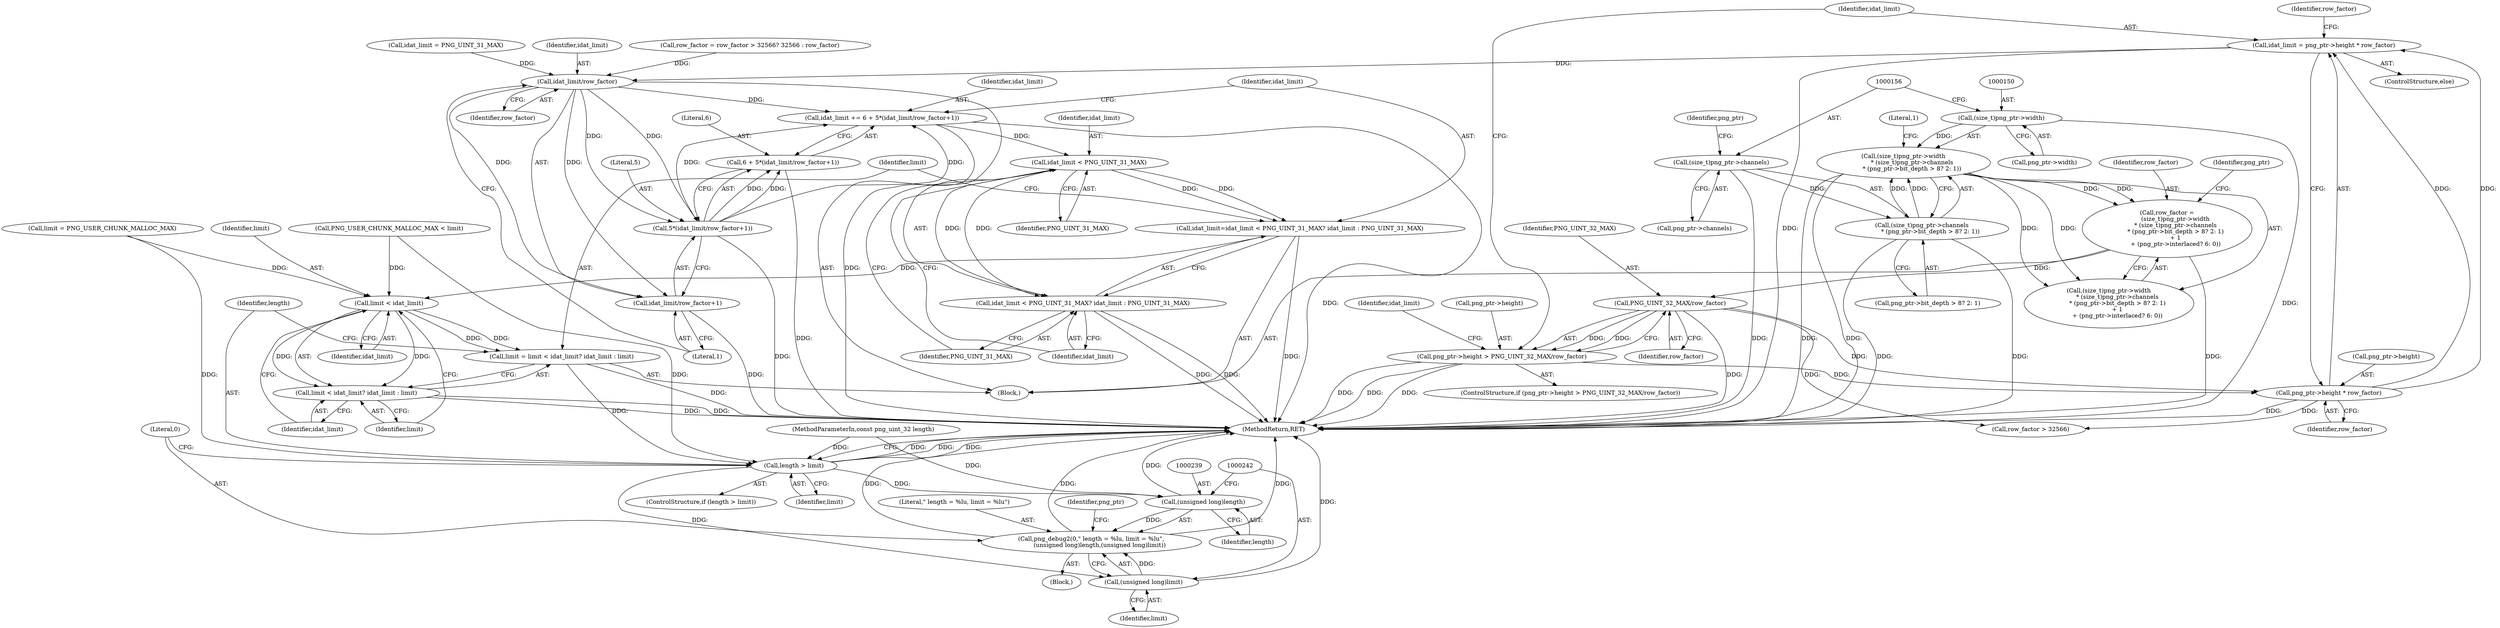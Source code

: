 digraph "0_libpng_8a05766cb74af05c04c53e6c9d60c13fc4d59bf2@integer" {
"1000188" [label="(Call,idat_limit = png_ptr->height * row_factor)"];
"1000190" [label="(Call,png_ptr->height * row_factor)"];
"1000177" [label="(Call,png_ptr->height > PNG_UINT_32_MAX/row_factor)"];
"1000181" [label="(Call,PNG_UINT_32_MAX/row_factor)"];
"1000145" [label="(Call,row_factor =\n         (size_t)png_ptr->width\n         * (size_t)png_ptr->channels\n         * (png_ptr->bit_depth > 8? 2: 1)\n         + 1\n         + (png_ptr->interlaced? 6: 0))"];
"1000148" [label="(Call,(size_t)png_ptr->width\n         * (size_t)png_ptr->channels\n         * (png_ptr->bit_depth > 8? 2: 1))"];
"1000149" [label="(Call,(size_t)png_ptr->width)"];
"1000154" [label="(Call,(size_t)png_ptr->channels\n         * (png_ptr->bit_depth > 8? 2: 1))"];
"1000155" [label="(Call,(size_t)png_ptr->channels)"];
"1000210" [label="(Call,idat_limit/row_factor)"];
"1000203" [label="(Call,idat_limit += 6 + 5*(idat_limit/row_factor+1))"];
"1000217" [label="(Call,idat_limit < PNG_UINT_31_MAX)"];
"1000214" [label="(Call,idat_limit=idat_limit < PNG_UINT_31_MAX? idat_limit : PNG_UINT_31_MAX)"];
"1000225" [label="(Call,limit < idat_limit)"];
"1000222" [label="(Call,limit = limit < idat_limit? idat_limit : limit)"];
"1000231" [label="(Call,length > limit)"];
"1000238" [label="(Call,(unsigned long)length)"];
"1000235" [label="(Call,png_debug2(0,\" length = %lu, limit = %lu\",\n         (unsigned long)length,(unsigned long)limit))"];
"1000241" [label="(Call,(unsigned long)limit)"];
"1000224" [label="(Call,limit < idat_limit? idat_limit : limit)"];
"1000216" [label="(Call,idat_limit < PNG_UINT_31_MAX? idat_limit : PNG_UINT_31_MAX)"];
"1000207" [label="(Call,5*(idat_limit/row_factor+1))"];
"1000205" [label="(Call,6 + 5*(idat_limit/row_factor+1))"];
"1000209" [label="(Call,idat_limit/row_factor+1)"];
"1000226" [label="(Identifier,limit)"];
"1000189" [label="(Identifier,idat_limit)"];
"1000130" [label="(Call,limit = PNG_USER_CHUNK_MALLOC_MAX)"];
"1000206" [label="(Literal,6)"];
"1000184" [label="(Call,idat_limit = PNG_UINT_31_MAX)"];
"1000247" [label="(MethodReturn,RET)"];
"1000220" [label="(Identifier,idat_limit)"];
"1000219" [label="(Identifier,PNG_UINT_31_MAX)"];
"1000204" [label="(Identifier,idat_limit)"];
"1000182" [label="(Identifier,PNG_UINT_32_MAX)"];
"1000145" [label="(Call,row_factor =\n         (size_t)png_ptr->width\n         * (size_t)png_ptr->channels\n         * (png_ptr->bit_depth > 8? 2: 1)\n         + 1\n         + (png_ptr->interlaced? 6: 0))"];
"1000179" [label="(Identifier,png_ptr)"];
"1000163" [label="(Identifier,png_ptr)"];
"1000235" [label="(Call,png_debug2(0,\" length = %lu, limit = %lu\",\n         (unsigned long)length,(unsigned long)limit))"];
"1000151" [label="(Call,png_ptr->width)"];
"1000221" [label="(Identifier,PNG_UINT_31_MAX)"];
"1000157" [label="(Call,png_ptr->channels)"];
"1000223" [label="(Identifier,limit)"];
"1000232" [label="(Identifier,length)"];
"1000237" [label="(Literal,\" length = %lu, limit = %lu\")"];
"1000243" [label="(Identifier,limit)"];
"1000194" [label="(Identifier,row_factor)"];
"1000196" [label="(Identifier,row_factor)"];
"1000225" [label="(Call,limit < idat_limit)"];
"1000127" [label="(Call,PNG_USER_CHUNK_MALLOC_MAX < limit)"];
"1000212" [label="(Identifier,row_factor)"];
"1000205" [label="(Call,6 + 5*(idat_limit/row_factor+1))"];
"1000240" [label="(Identifier,length)"];
"1000236" [label="(Literal,0)"];
"1000213" [label="(Literal,1)"];
"1000178" [label="(Call,png_ptr->height)"];
"1000207" [label="(Call,5*(idat_limit/row_factor+1))"];
"1000230" [label="(ControlStructure,if (length > limit))"];
"1000191" [label="(Call,png_ptr->height)"];
"1000190" [label="(Call,png_ptr->height * row_factor)"];
"1000147" [label="(Call,(size_t)png_ptr->width\n         * (size_t)png_ptr->channels\n         * (png_ptr->bit_depth > 8? 2: 1)\n         + 1\n         + (png_ptr->interlaced? 6: 0))"];
"1000208" [label="(Literal,5)"];
"1000176" [label="(ControlStructure,if (png_ptr->height > PNG_UINT_32_MAX/row_factor))"];
"1000187" [label="(ControlStructure,else)"];
"1000211" [label="(Identifier,idat_limit)"];
"1000241" [label="(Call,(unsigned long)limit)"];
"1000227" [label="(Identifier,idat_limit)"];
"1000216" [label="(Call,idat_limit < PNG_UINT_31_MAX? idat_limit : PNG_UINT_31_MAX)"];
"1000149" [label="(Call,(size_t)png_ptr->width)"];
"1000238" [label="(Call,(unsigned long)length)"];
"1000224" [label="(Call,limit < idat_limit? idat_limit : limit)"];
"1000198" [label="(Call,row_factor > 32566)"];
"1000222" [label="(Call,limit = limit < idat_limit? idat_limit : limit)"];
"1000217" [label="(Call,idat_limit < PNG_UINT_31_MAX)"];
"1000183" [label="(Identifier,row_factor)"];
"1000195" [label="(Call,row_factor = row_factor > 32566? 32566 : row_factor)"];
"1000210" [label="(Call,idat_limit/row_factor)"];
"1000231" [label="(Call,length > limit)"];
"1000228" [label="(Identifier,idat_limit)"];
"1000218" [label="(Identifier,idat_limit)"];
"1000185" [label="(Identifier,idat_limit)"];
"1000214" [label="(Call,idat_limit=idat_limit < PNG_UINT_31_MAX? idat_limit : PNG_UINT_31_MAX)"];
"1000181" [label="(Call,PNG_UINT_32_MAX/row_factor)"];
"1000203" [label="(Call,idat_limit += 6 + 5*(idat_limit/row_factor+1))"];
"1000177" [label="(Call,png_ptr->height > PNG_UINT_32_MAX/row_factor)"];
"1000233" [label="(Identifier,limit)"];
"1000209" [label="(Call,idat_limit/row_factor+1)"];
"1000234" [label="(Block,)"];
"1000245" [label="(Identifier,png_ptr)"];
"1000148" [label="(Call,(size_t)png_ptr->width\n         * (size_t)png_ptr->channels\n         * (png_ptr->bit_depth > 8? 2: 1))"];
"1000139" [label="(Block,)"];
"1000169" [label="(Literal,1)"];
"1000154" [label="(Call,(size_t)png_ptr->channels\n         * (png_ptr->bit_depth > 8? 2: 1))"];
"1000160" [label="(Call,png_ptr->bit_depth > 8? 2: 1)"];
"1000155" [label="(Call,(size_t)png_ptr->channels)"];
"1000103" [label="(MethodParameterIn,const png_uint_32 length)"];
"1000146" [label="(Identifier,row_factor)"];
"1000215" [label="(Identifier,idat_limit)"];
"1000229" [label="(Identifier,limit)"];
"1000188" [label="(Call,idat_limit = png_ptr->height * row_factor)"];
"1000188" -> "1000187"  [label="AST: "];
"1000188" -> "1000190"  [label="CFG: "];
"1000189" -> "1000188"  [label="AST: "];
"1000190" -> "1000188"  [label="AST: "];
"1000196" -> "1000188"  [label="CFG: "];
"1000188" -> "1000247"  [label="DDG: "];
"1000190" -> "1000188"  [label="DDG: "];
"1000190" -> "1000188"  [label="DDG: "];
"1000188" -> "1000210"  [label="DDG: "];
"1000190" -> "1000194"  [label="CFG: "];
"1000191" -> "1000190"  [label="AST: "];
"1000194" -> "1000190"  [label="AST: "];
"1000190" -> "1000247"  [label="DDG: "];
"1000177" -> "1000190"  [label="DDG: "];
"1000181" -> "1000190"  [label="DDG: "];
"1000190" -> "1000198"  [label="DDG: "];
"1000177" -> "1000176"  [label="AST: "];
"1000177" -> "1000181"  [label="CFG: "];
"1000178" -> "1000177"  [label="AST: "];
"1000181" -> "1000177"  [label="AST: "];
"1000185" -> "1000177"  [label="CFG: "];
"1000189" -> "1000177"  [label="CFG: "];
"1000177" -> "1000247"  [label="DDG: "];
"1000177" -> "1000247"  [label="DDG: "];
"1000177" -> "1000247"  [label="DDG: "];
"1000181" -> "1000177"  [label="DDG: "];
"1000181" -> "1000177"  [label="DDG: "];
"1000181" -> "1000183"  [label="CFG: "];
"1000182" -> "1000181"  [label="AST: "];
"1000183" -> "1000181"  [label="AST: "];
"1000181" -> "1000247"  [label="DDG: "];
"1000145" -> "1000181"  [label="DDG: "];
"1000181" -> "1000198"  [label="DDG: "];
"1000145" -> "1000139"  [label="AST: "];
"1000145" -> "1000147"  [label="CFG: "];
"1000146" -> "1000145"  [label="AST: "];
"1000147" -> "1000145"  [label="AST: "];
"1000179" -> "1000145"  [label="CFG: "];
"1000145" -> "1000247"  [label="DDG: "];
"1000148" -> "1000145"  [label="DDG: "];
"1000148" -> "1000145"  [label="DDG: "];
"1000148" -> "1000147"  [label="AST: "];
"1000148" -> "1000154"  [label="CFG: "];
"1000149" -> "1000148"  [label="AST: "];
"1000154" -> "1000148"  [label="AST: "];
"1000169" -> "1000148"  [label="CFG: "];
"1000148" -> "1000247"  [label="DDG: "];
"1000148" -> "1000247"  [label="DDG: "];
"1000148" -> "1000147"  [label="DDG: "];
"1000148" -> "1000147"  [label="DDG: "];
"1000149" -> "1000148"  [label="DDG: "];
"1000154" -> "1000148"  [label="DDG: "];
"1000154" -> "1000148"  [label="DDG: "];
"1000149" -> "1000151"  [label="CFG: "];
"1000150" -> "1000149"  [label="AST: "];
"1000151" -> "1000149"  [label="AST: "];
"1000156" -> "1000149"  [label="CFG: "];
"1000149" -> "1000247"  [label="DDG: "];
"1000154" -> "1000160"  [label="CFG: "];
"1000155" -> "1000154"  [label="AST: "];
"1000160" -> "1000154"  [label="AST: "];
"1000154" -> "1000247"  [label="DDG: "];
"1000154" -> "1000247"  [label="DDG: "];
"1000155" -> "1000154"  [label="DDG: "];
"1000155" -> "1000157"  [label="CFG: "];
"1000156" -> "1000155"  [label="AST: "];
"1000157" -> "1000155"  [label="AST: "];
"1000163" -> "1000155"  [label="CFG: "];
"1000155" -> "1000247"  [label="DDG: "];
"1000210" -> "1000209"  [label="AST: "];
"1000210" -> "1000212"  [label="CFG: "];
"1000211" -> "1000210"  [label="AST: "];
"1000212" -> "1000210"  [label="AST: "];
"1000213" -> "1000210"  [label="CFG: "];
"1000210" -> "1000247"  [label="DDG: "];
"1000210" -> "1000203"  [label="DDG: "];
"1000210" -> "1000207"  [label="DDG: "];
"1000210" -> "1000207"  [label="DDG: "];
"1000210" -> "1000209"  [label="DDG: "];
"1000210" -> "1000209"  [label="DDG: "];
"1000184" -> "1000210"  [label="DDG: "];
"1000195" -> "1000210"  [label="DDG: "];
"1000203" -> "1000139"  [label="AST: "];
"1000203" -> "1000205"  [label="CFG: "];
"1000204" -> "1000203"  [label="AST: "];
"1000205" -> "1000203"  [label="AST: "];
"1000215" -> "1000203"  [label="CFG: "];
"1000203" -> "1000247"  [label="DDG: "];
"1000207" -> "1000203"  [label="DDG: "];
"1000207" -> "1000203"  [label="DDG: "];
"1000203" -> "1000217"  [label="DDG: "];
"1000217" -> "1000216"  [label="AST: "];
"1000217" -> "1000219"  [label="CFG: "];
"1000218" -> "1000217"  [label="AST: "];
"1000219" -> "1000217"  [label="AST: "];
"1000220" -> "1000217"  [label="CFG: "];
"1000221" -> "1000217"  [label="CFG: "];
"1000217" -> "1000214"  [label="DDG: "];
"1000217" -> "1000214"  [label="DDG: "];
"1000217" -> "1000216"  [label="DDG: "];
"1000217" -> "1000216"  [label="DDG: "];
"1000214" -> "1000139"  [label="AST: "];
"1000214" -> "1000216"  [label="CFG: "];
"1000215" -> "1000214"  [label="AST: "];
"1000216" -> "1000214"  [label="AST: "];
"1000223" -> "1000214"  [label="CFG: "];
"1000214" -> "1000247"  [label="DDG: "];
"1000214" -> "1000225"  [label="DDG: "];
"1000225" -> "1000224"  [label="AST: "];
"1000225" -> "1000227"  [label="CFG: "];
"1000226" -> "1000225"  [label="AST: "];
"1000227" -> "1000225"  [label="AST: "];
"1000228" -> "1000225"  [label="CFG: "];
"1000229" -> "1000225"  [label="CFG: "];
"1000225" -> "1000222"  [label="DDG: "];
"1000225" -> "1000222"  [label="DDG: "];
"1000127" -> "1000225"  [label="DDG: "];
"1000130" -> "1000225"  [label="DDG: "];
"1000225" -> "1000224"  [label="DDG: "];
"1000225" -> "1000224"  [label="DDG: "];
"1000222" -> "1000139"  [label="AST: "];
"1000222" -> "1000224"  [label="CFG: "];
"1000223" -> "1000222"  [label="AST: "];
"1000224" -> "1000222"  [label="AST: "];
"1000232" -> "1000222"  [label="CFG: "];
"1000222" -> "1000247"  [label="DDG: "];
"1000222" -> "1000231"  [label="DDG: "];
"1000231" -> "1000230"  [label="AST: "];
"1000231" -> "1000233"  [label="CFG: "];
"1000232" -> "1000231"  [label="AST: "];
"1000233" -> "1000231"  [label="AST: "];
"1000236" -> "1000231"  [label="CFG: "];
"1000247" -> "1000231"  [label="CFG: "];
"1000231" -> "1000247"  [label="DDG: "];
"1000231" -> "1000247"  [label="DDG: "];
"1000231" -> "1000247"  [label="DDG: "];
"1000103" -> "1000231"  [label="DDG: "];
"1000127" -> "1000231"  [label="DDG: "];
"1000130" -> "1000231"  [label="DDG: "];
"1000231" -> "1000238"  [label="DDG: "];
"1000231" -> "1000241"  [label="DDG: "];
"1000238" -> "1000235"  [label="AST: "];
"1000238" -> "1000240"  [label="CFG: "];
"1000239" -> "1000238"  [label="AST: "];
"1000240" -> "1000238"  [label="AST: "];
"1000242" -> "1000238"  [label="CFG: "];
"1000238" -> "1000247"  [label="DDG: "];
"1000238" -> "1000235"  [label="DDG: "];
"1000103" -> "1000238"  [label="DDG: "];
"1000235" -> "1000234"  [label="AST: "];
"1000235" -> "1000241"  [label="CFG: "];
"1000236" -> "1000235"  [label="AST: "];
"1000237" -> "1000235"  [label="AST: "];
"1000241" -> "1000235"  [label="AST: "];
"1000245" -> "1000235"  [label="CFG: "];
"1000235" -> "1000247"  [label="DDG: "];
"1000235" -> "1000247"  [label="DDG: "];
"1000235" -> "1000247"  [label="DDG: "];
"1000241" -> "1000235"  [label="DDG: "];
"1000241" -> "1000243"  [label="CFG: "];
"1000242" -> "1000241"  [label="AST: "];
"1000243" -> "1000241"  [label="AST: "];
"1000241" -> "1000247"  [label="DDG: "];
"1000224" -> "1000228"  [label="CFG: "];
"1000224" -> "1000229"  [label="CFG: "];
"1000228" -> "1000224"  [label="AST: "];
"1000229" -> "1000224"  [label="AST: "];
"1000224" -> "1000247"  [label="DDG: "];
"1000224" -> "1000247"  [label="DDG: "];
"1000216" -> "1000220"  [label="CFG: "];
"1000216" -> "1000221"  [label="CFG: "];
"1000220" -> "1000216"  [label="AST: "];
"1000221" -> "1000216"  [label="AST: "];
"1000216" -> "1000247"  [label="DDG: "];
"1000216" -> "1000247"  [label="DDG: "];
"1000207" -> "1000205"  [label="AST: "];
"1000207" -> "1000209"  [label="CFG: "];
"1000208" -> "1000207"  [label="AST: "];
"1000209" -> "1000207"  [label="AST: "];
"1000205" -> "1000207"  [label="CFG: "];
"1000207" -> "1000247"  [label="DDG: "];
"1000207" -> "1000205"  [label="DDG: "];
"1000207" -> "1000205"  [label="DDG: "];
"1000206" -> "1000205"  [label="AST: "];
"1000205" -> "1000247"  [label="DDG: "];
"1000209" -> "1000213"  [label="CFG: "];
"1000213" -> "1000209"  [label="AST: "];
"1000209" -> "1000247"  [label="DDG: "];
}
